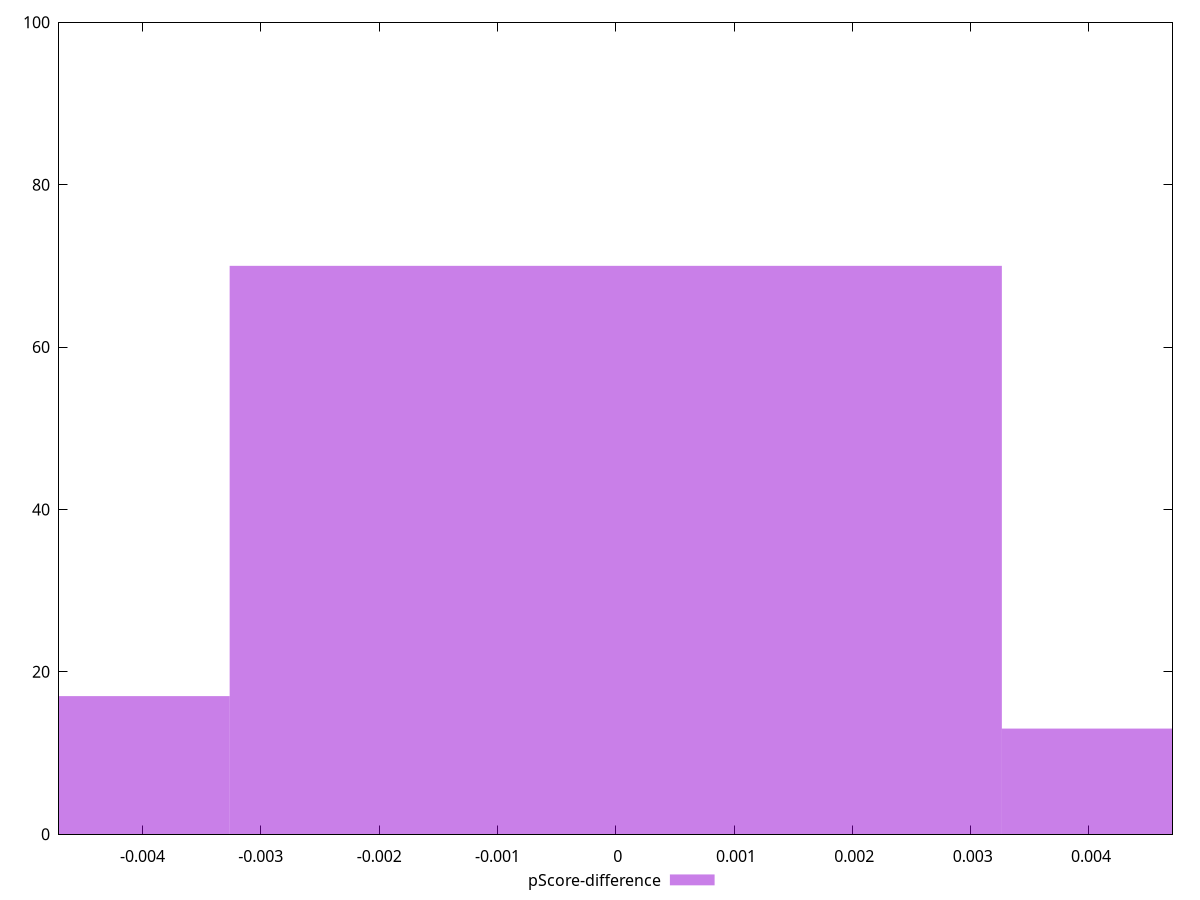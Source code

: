 reset

$pScoreDifference <<EOF
0 70
0.0065271059791820385 13
-0.0065271059791820385 17
EOF

set key outside below
set boxwidth 0.0065271059791820385
set xrange [-0.004705882352941199:0.004705882352941171]
set yrange [0:100]
set trange [0:100]
set style fill transparent solid 0.5 noborder
set terminal svg size 640, 490 enhanced background rgb 'white'
set output "reports/report_00028_2021-02-24T12-49-42.674Z/unused-javascript/samples/agenda/pScore-difference/histogram.svg"

plot $pScoreDifference title "pScore-difference" with boxes

reset
